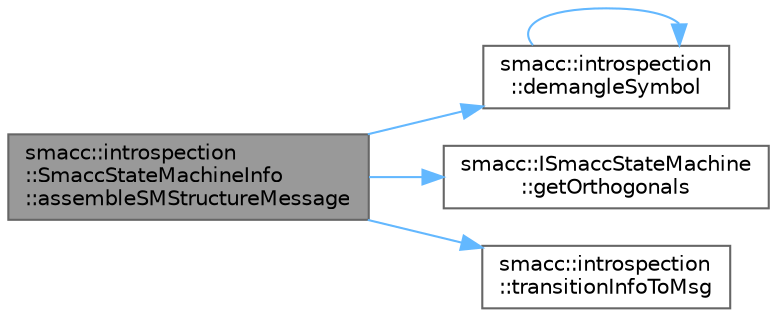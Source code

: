 digraph "smacc::introspection::SmaccStateMachineInfo::assembleSMStructureMessage"
{
 // LATEX_PDF_SIZE
  bgcolor="transparent";
  edge [fontname=Helvetica,fontsize=10,labelfontname=Helvetica,labelfontsize=10];
  node [fontname=Helvetica,fontsize=10,shape=box,height=0.2,width=0.4];
  rankdir="LR";
  Node1 [label="smacc::introspection\l::SmaccStateMachineInfo\l::assembleSMStructureMessage",height=0.2,width=0.4,color="gray40", fillcolor="grey60", style="filled", fontcolor="black",tooltip=" "];
  Node1 -> Node2 [color="steelblue1",style="solid"];
  Node2 [label="smacc::introspection\l::demangleSymbol",height=0.2,width=0.4,color="grey40", fillcolor="white", style="filled",URL="$namespacesmacc_1_1introspection.html#aa9158a0ff0cfe83a59877e6af7d7f873",tooltip=" "];
  Node2 -> Node2 [color="steelblue1",style="solid"];
  Node1 -> Node3 [color="steelblue1",style="solid"];
  Node3 [label="smacc::ISmaccStateMachine\l::getOrthogonals",height=0.2,width=0.4,color="grey40", fillcolor="white", style="filled",URL="$classsmacc_1_1ISmaccStateMachine.html#a7f5b2882dbd077584767cb2533ed3c49",tooltip=" "];
  Node1 -> Node4 [color="steelblue1",style="solid"];
  Node4 [label="smacc::introspection\l::transitionInfoToMsg",height=0.2,width=0.4,color="grey40", fillcolor="white", style="filled",URL="$namespacesmacc_1_1introspection.html#a6c1b51c4d44fd5e41fe218f1ee150681",tooltip=" "];
}
